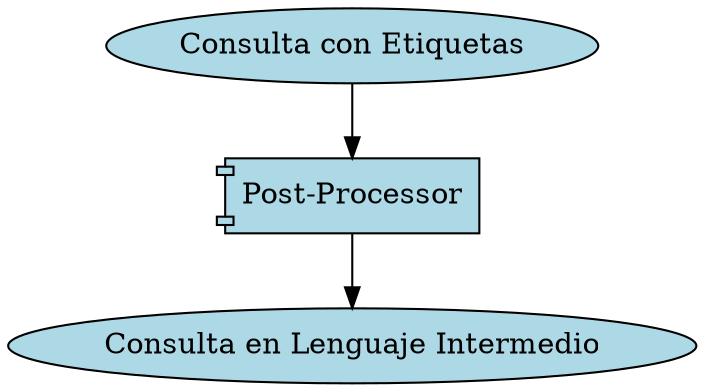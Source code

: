 digraph G {
    splines="FALSE";

    /* Entities */
    A [label="Consulta con Etiquetas", shape=ellipse, style=filled, fillcolor=lightblue];
    D [label="Post-Processor", shape=component, style=filled, fillcolor=lightblue];
    E [label="Consulta en Lenguaje Intermedio", shape=ellipse, style=filled, fillcolor=lightblue];
    
    
    /* Relationships */
    A -> D
    D -> E

}